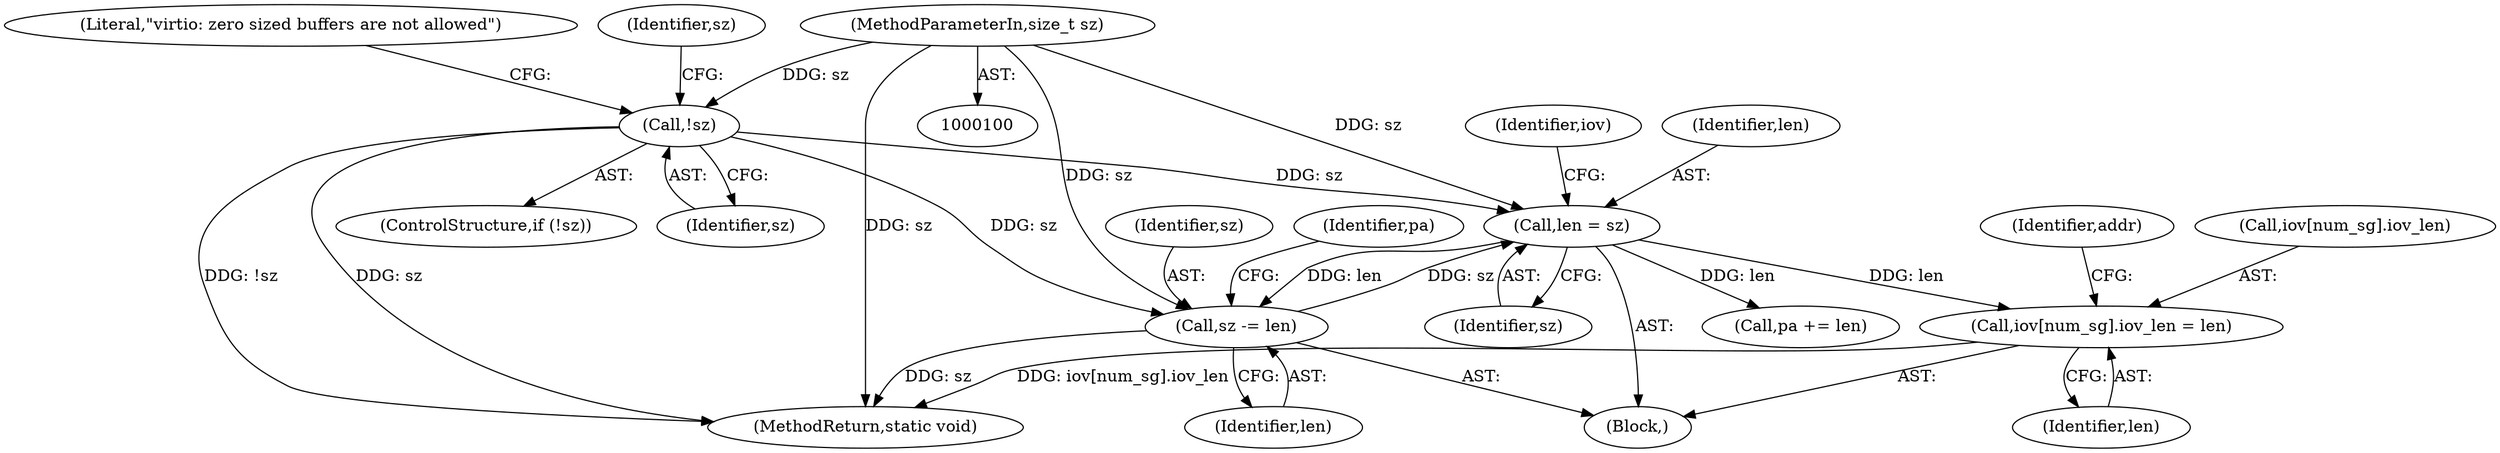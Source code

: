 digraph "0_qemu_1e7aed70144b4673fc26e73062064b6724795e5f@array" {
"1000144" [label="(Call,iov[num_sg].iov_len = len)"];
"1000130" [label="(Call,len = sz)"];
"1000156" [label="(Call,sz -= len)"];
"1000107" [label="(MethodParameterIn,size_t sz)"];
"1000119" [label="(Call,!sz)"];
"1000150" [label="(Identifier,len)"];
"1000120" [label="(Identifier,sz)"];
"1000160" [label="(Identifier,pa)"];
"1000153" [label="(Identifier,addr)"];
"1000156" [label="(Call,sz -= len)"];
"1000127" [label="(Identifier,sz)"];
"1000118" [label="(ControlStructure,if (!sz))"];
"1000119" [label="(Call,!sz)"];
"1000157" [label="(Identifier,sz)"];
"1000159" [label="(Call,pa += len)"];
"1000107" [label="(MethodParameterIn,size_t sz)"];
"1000136" [label="(Identifier,iov)"];
"1000131" [label="(Identifier,len)"];
"1000132" [label="(Identifier,sz)"];
"1000123" [label="(Literal,\"virtio: zero sized buffers are not allowed\")"];
"1000128" [label="(Block,)"];
"1000158" [label="(Identifier,len)"];
"1000145" [label="(Call,iov[num_sg].iov_len)"];
"1000168" [label="(MethodReturn,static void)"];
"1000144" [label="(Call,iov[num_sg].iov_len = len)"];
"1000130" [label="(Call,len = sz)"];
"1000144" -> "1000128"  [label="AST: "];
"1000144" -> "1000150"  [label="CFG: "];
"1000145" -> "1000144"  [label="AST: "];
"1000150" -> "1000144"  [label="AST: "];
"1000153" -> "1000144"  [label="CFG: "];
"1000144" -> "1000168"  [label="DDG: iov[num_sg].iov_len"];
"1000130" -> "1000144"  [label="DDG: len"];
"1000130" -> "1000128"  [label="AST: "];
"1000130" -> "1000132"  [label="CFG: "];
"1000131" -> "1000130"  [label="AST: "];
"1000132" -> "1000130"  [label="AST: "];
"1000136" -> "1000130"  [label="CFG: "];
"1000156" -> "1000130"  [label="DDG: sz"];
"1000119" -> "1000130"  [label="DDG: sz"];
"1000107" -> "1000130"  [label="DDG: sz"];
"1000130" -> "1000156"  [label="DDG: len"];
"1000130" -> "1000159"  [label="DDG: len"];
"1000156" -> "1000128"  [label="AST: "];
"1000156" -> "1000158"  [label="CFG: "];
"1000157" -> "1000156"  [label="AST: "];
"1000158" -> "1000156"  [label="AST: "];
"1000160" -> "1000156"  [label="CFG: "];
"1000156" -> "1000168"  [label="DDG: sz"];
"1000107" -> "1000156"  [label="DDG: sz"];
"1000119" -> "1000156"  [label="DDG: sz"];
"1000107" -> "1000100"  [label="AST: "];
"1000107" -> "1000168"  [label="DDG: sz"];
"1000107" -> "1000119"  [label="DDG: sz"];
"1000119" -> "1000118"  [label="AST: "];
"1000119" -> "1000120"  [label="CFG: "];
"1000120" -> "1000119"  [label="AST: "];
"1000123" -> "1000119"  [label="CFG: "];
"1000127" -> "1000119"  [label="CFG: "];
"1000119" -> "1000168"  [label="DDG: !sz"];
"1000119" -> "1000168"  [label="DDG: sz"];
}
